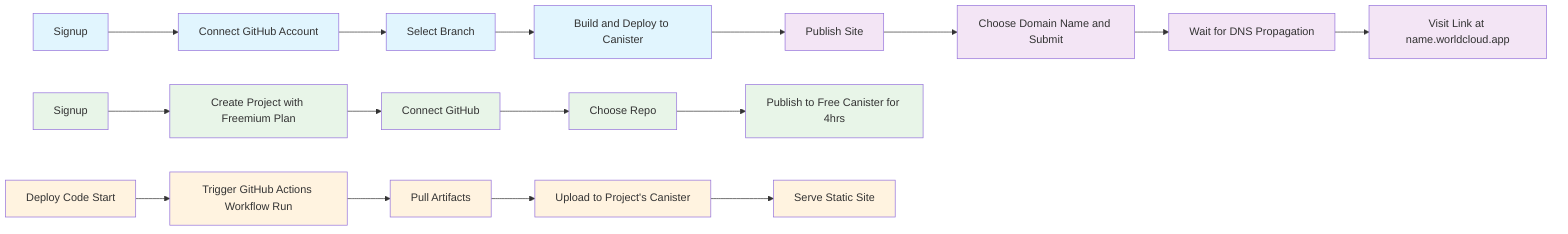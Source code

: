 flowchart LR
    %% Publishing New Website Flow
    A[Signup] --> B[Connect GitHub Account]
    B --> C[Select Branch]
    C --> D[Build and Deploy to Canister]
    
    %% Linking Custom Domain Flow
    D --> E[Publish Site]
    E --> F[Choose Domain Name and Submit]
    F --> G[Wait for DNS Propagation]
    G --> H[Visit Link at name.worldcloud.app]
    
    %% Freemium Project Flow
    I[Signup] --> J[Create Project with Freemium Plan]
    J --> K[Connect GitHub]
    K --> L[Choose Repo]
    L --> M[Publish to Free Canister for 4hrs]
    
    %% Technical Working Flow
    N[Deploy Code Start] --> O[Trigger GitHub Actions Workflow Run]
    O --> P[Pull Artifacts]
    P --> Q[Upload to Project's Canister]
    Q --> R[Serve Static Site]
    
    %% Styling
    classDef userFlow fill:#e1f5fe
    classDef domainFlow fill:#f3e5f5
    classDef freemiumFlow fill:#e8f5e8
    classDef technicalFlow fill:#fff3e0
    
    class A,B,C,D userFlow
    class E,F,G,H domainFlow
    class I,J,K,L,M freemiumFlow
    class N,O,P,Q,R technicalFlow